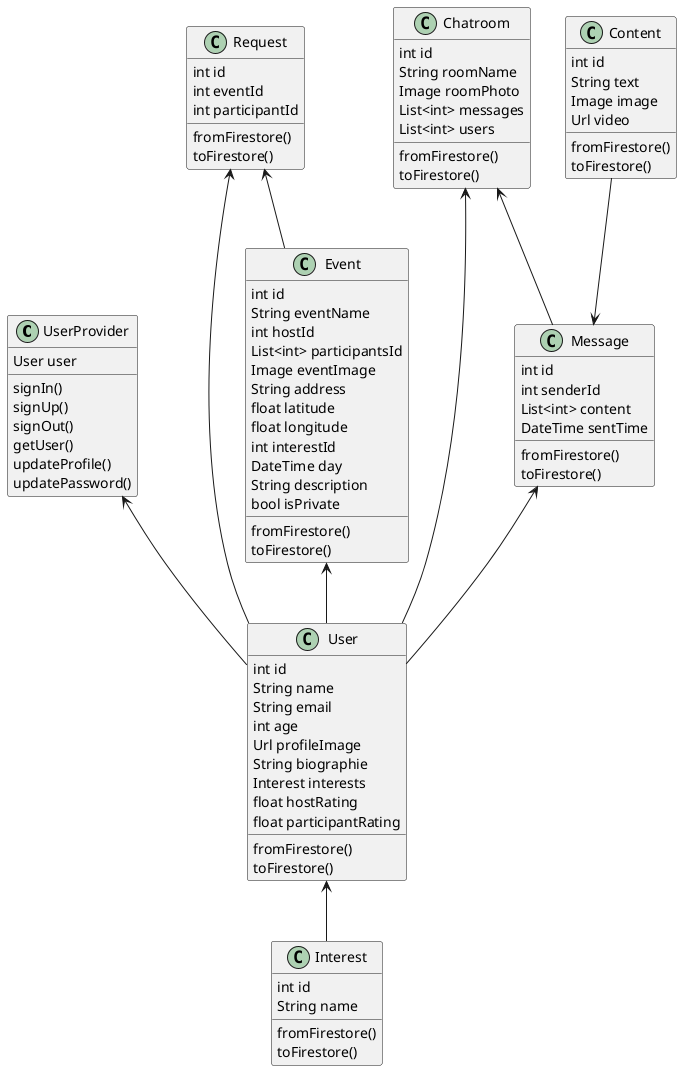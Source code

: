 @startuml class

class UserProvider {
    User user

    signIn()
    signUp()
    signOut()
    getUser()
    updateProfile()
    updatePassword()
}

UserProvider <-- User

class User {
    int id
    String name
    String email
    int age
    Url profileImage
    String biographie
    Interest interests
    float hostRating
    float participantRating

    fromFirestore()
    toFirestore()
}

User <-- Interest

class Interest {
    int id
    String name

    fromFirestore()
    toFirestore()
}

class Request {
    int id
    int eventId
    int participantId

    fromFirestore()
    toFirestore()
}

Request <-- Event
Request <-- User

class Event {
    int id
    String eventName
    int hostId
    List<int> participantsId
    Image eventImage
    String address
    float latitude
    float longitude
    int interestId
    DateTime day
    String description
    bool isPrivate

    fromFirestore()
    toFirestore()
}

Event <-- User

class Chatroom {
    int id
    String roomName
    Image roomPhoto
    List<int> messages
    List<int> users

    fromFirestore()
    toFirestore()
}

Chatroom <-- User
Chatroom <-- Message

class Message {
    int id
    int senderId
    List<int> content
    DateTime sentTime

    fromFirestore()
    toFirestore()
}

Message <-- User

class Content {
    int id
    String text
    Image image
    Url video

    fromFirestore()
    toFirestore()
}

Content --> Message

@enduml
